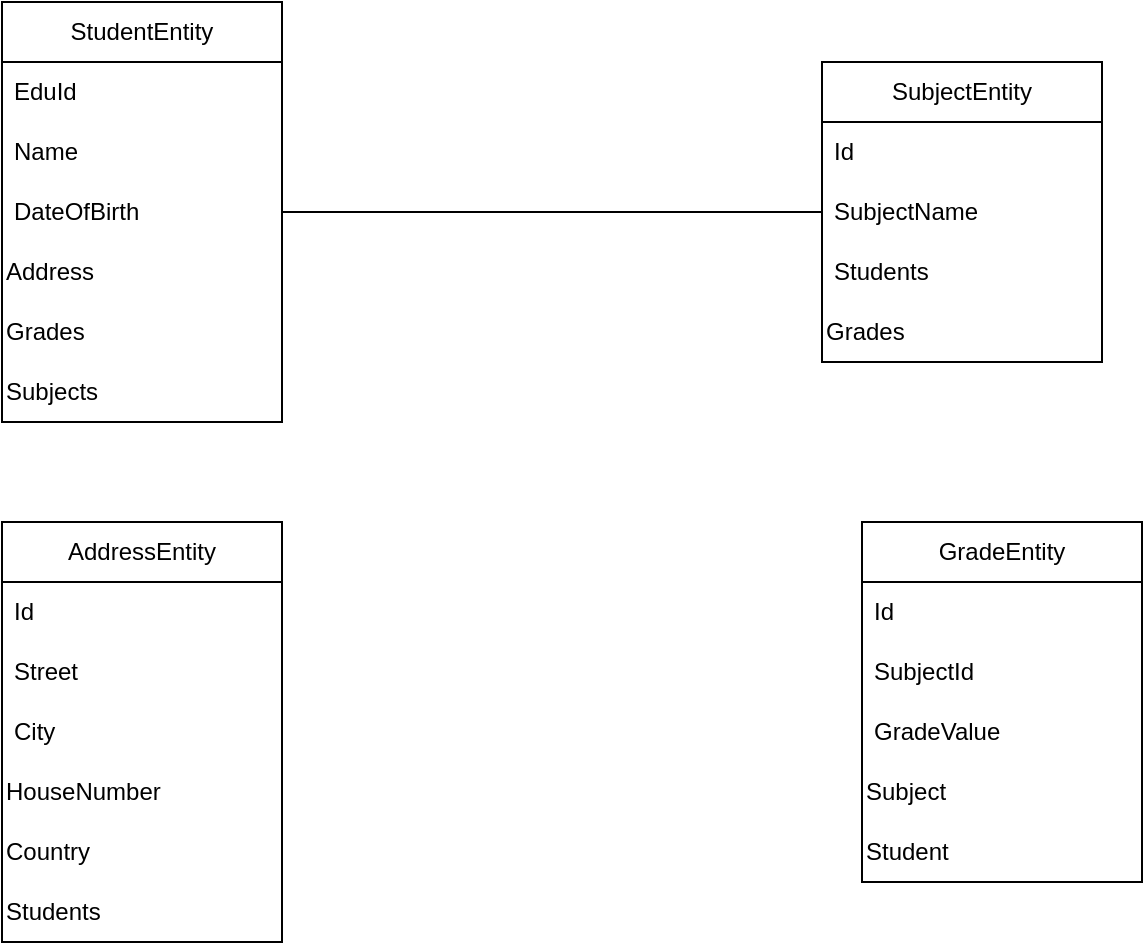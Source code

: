 <mxfile version="26.0.4">
  <diagram name="1 oldal" id="7hofR7cKz64PAnhXhXmz">
    <mxGraphModel dx="1434" dy="780" grid="1" gridSize="10" guides="1" tooltips="1" connect="1" arrows="1" fold="1" page="1" pageScale="1" pageWidth="827" pageHeight="1169" math="0" shadow="0">
      <root>
        <mxCell id="0" />
        <mxCell id="1" parent="0" />
        <mxCell id="QhJiTuoSOAiHCR8PdSNW-1" value="StudentEntity" style="swimlane;fontStyle=0;childLayout=stackLayout;horizontal=1;startSize=30;horizontalStack=0;resizeParent=1;resizeParentMax=0;resizeLast=0;collapsible=1;marginBottom=0;whiteSpace=wrap;html=1;" parent="1" vertex="1">
          <mxGeometry x="120" y="100" width="140" height="210" as="geometry" />
        </mxCell>
        <mxCell id="QhJiTuoSOAiHCR8PdSNW-2" value="EduId" style="text;strokeColor=none;fillColor=none;align=left;verticalAlign=middle;spacingLeft=4;spacingRight=4;overflow=hidden;points=[[0,0.5],[1,0.5]];portConstraint=eastwest;rotatable=0;whiteSpace=wrap;html=1;" parent="QhJiTuoSOAiHCR8PdSNW-1" vertex="1">
          <mxGeometry y="30" width="140" height="30" as="geometry" />
        </mxCell>
        <mxCell id="QhJiTuoSOAiHCR8PdSNW-3" value="Name" style="text;strokeColor=none;fillColor=none;align=left;verticalAlign=middle;spacingLeft=4;spacingRight=4;overflow=hidden;points=[[0,0.5],[1,0.5]];portConstraint=eastwest;rotatable=0;whiteSpace=wrap;html=1;" parent="QhJiTuoSOAiHCR8PdSNW-1" vertex="1">
          <mxGeometry y="60" width="140" height="30" as="geometry" />
        </mxCell>
        <mxCell id="QhJiTuoSOAiHCR8PdSNW-4" value="DateOfBirth" style="text;strokeColor=none;fillColor=none;align=left;verticalAlign=middle;spacingLeft=4;spacingRight=4;overflow=hidden;points=[[0,0.5],[1,0.5]];portConstraint=eastwest;rotatable=0;whiteSpace=wrap;html=1;" parent="QhJiTuoSOAiHCR8PdSNW-1" vertex="1">
          <mxGeometry y="90" width="140" height="30" as="geometry" />
        </mxCell>
        <mxCell id="SAx37Kzd4dIz1yl8l8S3-1" value="Address" style="text;html=1;align=left;verticalAlign=middle;whiteSpace=wrap;rounded=0;" vertex="1" parent="QhJiTuoSOAiHCR8PdSNW-1">
          <mxGeometry y="120" width="140" height="30" as="geometry" />
        </mxCell>
        <mxCell id="SAx37Kzd4dIz1yl8l8S3-2" value="Grades" style="text;html=1;align=left;verticalAlign=middle;whiteSpace=wrap;rounded=0;" vertex="1" parent="QhJiTuoSOAiHCR8PdSNW-1">
          <mxGeometry y="150" width="140" height="30" as="geometry" />
        </mxCell>
        <mxCell id="SAx37Kzd4dIz1yl8l8S3-3" value="Subjects" style="text;html=1;align=left;verticalAlign=middle;whiteSpace=wrap;rounded=0;" vertex="1" parent="QhJiTuoSOAiHCR8PdSNW-1">
          <mxGeometry y="180" width="140" height="30" as="geometry" />
        </mxCell>
        <mxCell id="SAx37Kzd4dIz1yl8l8S3-4" value="AddressEntity" style="swimlane;fontStyle=0;childLayout=stackLayout;horizontal=1;startSize=30;horizontalStack=0;resizeParent=1;resizeParentMax=0;resizeLast=0;collapsible=1;marginBottom=0;whiteSpace=wrap;html=1;" vertex="1" parent="1">
          <mxGeometry x="120" y="360" width="140" height="210" as="geometry" />
        </mxCell>
        <mxCell id="SAx37Kzd4dIz1yl8l8S3-5" value="Id" style="text;strokeColor=none;fillColor=none;align=left;verticalAlign=middle;spacingLeft=4;spacingRight=4;overflow=hidden;points=[[0,0.5],[1,0.5]];portConstraint=eastwest;rotatable=0;whiteSpace=wrap;html=1;" vertex="1" parent="SAx37Kzd4dIz1yl8l8S3-4">
          <mxGeometry y="30" width="140" height="30" as="geometry" />
        </mxCell>
        <mxCell id="SAx37Kzd4dIz1yl8l8S3-6" value="Street" style="text;strokeColor=none;fillColor=none;align=left;verticalAlign=middle;spacingLeft=4;spacingRight=4;overflow=hidden;points=[[0,0.5],[1,0.5]];portConstraint=eastwest;rotatable=0;whiteSpace=wrap;html=1;" vertex="1" parent="SAx37Kzd4dIz1yl8l8S3-4">
          <mxGeometry y="60" width="140" height="30" as="geometry" />
        </mxCell>
        <mxCell id="SAx37Kzd4dIz1yl8l8S3-7" value="City" style="text;strokeColor=none;fillColor=none;align=left;verticalAlign=middle;spacingLeft=4;spacingRight=4;overflow=hidden;points=[[0,0.5],[1,0.5]];portConstraint=eastwest;rotatable=0;whiteSpace=wrap;html=1;" vertex="1" parent="SAx37Kzd4dIz1yl8l8S3-4">
          <mxGeometry y="90" width="140" height="30" as="geometry" />
        </mxCell>
        <mxCell id="SAx37Kzd4dIz1yl8l8S3-8" value="HouseNumber" style="text;html=1;align=left;verticalAlign=middle;whiteSpace=wrap;rounded=0;" vertex="1" parent="SAx37Kzd4dIz1yl8l8S3-4">
          <mxGeometry y="120" width="140" height="30" as="geometry" />
        </mxCell>
        <mxCell id="SAx37Kzd4dIz1yl8l8S3-9" value="Country" style="text;html=1;align=left;verticalAlign=middle;whiteSpace=wrap;rounded=0;" vertex="1" parent="SAx37Kzd4dIz1yl8l8S3-4">
          <mxGeometry y="150" width="140" height="30" as="geometry" />
        </mxCell>
        <mxCell id="SAx37Kzd4dIz1yl8l8S3-10" value="Students" style="text;html=1;align=left;verticalAlign=middle;whiteSpace=wrap;rounded=0;" vertex="1" parent="SAx37Kzd4dIz1yl8l8S3-4">
          <mxGeometry y="180" width="140" height="30" as="geometry" />
        </mxCell>
        <mxCell id="SAx37Kzd4dIz1yl8l8S3-11" value="GradeEntity" style="swimlane;fontStyle=0;childLayout=stackLayout;horizontal=1;startSize=30;horizontalStack=0;resizeParent=1;resizeParentMax=0;resizeLast=0;collapsible=1;marginBottom=0;whiteSpace=wrap;html=1;" vertex="1" parent="1">
          <mxGeometry x="550" y="360" width="140" height="180" as="geometry" />
        </mxCell>
        <mxCell id="SAx37Kzd4dIz1yl8l8S3-12" value="Id" style="text;strokeColor=none;fillColor=none;align=left;verticalAlign=middle;spacingLeft=4;spacingRight=4;overflow=hidden;points=[[0,0.5],[1,0.5]];portConstraint=eastwest;rotatable=0;whiteSpace=wrap;html=1;" vertex="1" parent="SAx37Kzd4dIz1yl8l8S3-11">
          <mxGeometry y="30" width="140" height="30" as="geometry" />
        </mxCell>
        <mxCell id="SAx37Kzd4dIz1yl8l8S3-13" value="SubjectId" style="text;strokeColor=none;fillColor=none;align=left;verticalAlign=middle;spacingLeft=4;spacingRight=4;overflow=hidden;points=[[0,0.5],[1,0.5]];portConstraint=eastwest;rotatable=0;whiteSpace=wrap;html=1;" vertex="1" parent="SAx37Kzd4dIz1yl8l8S3-11">
          <mxGeometry y="60" width="140" height="30" as="geometry" />
        </mxCell>
        <mxCell id="SAx37Kzd4dIz1yl8l8S3-14" value="GradeValue" style="text;strokeColor=none;fillColor=none;align=left;verticalAlign=middle;spacingLeft=4;spacingRight=4;overflow=hidden;points=[[0,0.5],[1,0.5]];portConstraint=eastwest;rotatable=0;whiteSpace=wrap;html=1;" vertex="1" parent="SAx37Kzd4dIz1yl8l8S3-11">
          <mxGeometry y="90" width="140" height="30" as="geometry" />
        </mxCell>
        <mxCell id="SAx37Kzd4dIz1yl8l8S3-15" value="Subject" style="text;html=1;align=left;verticalAlign=middle;whiteSpace=wrap;rounded=0;" vertex="1" parent="SAx37Kzd4dIz1yl8l8S3-11">
          <mxGeometry y="120" width="140" height="30" as="geometry" />
        </mxCell>
        <mxCell id="SAx37Kzd4dIz1yl8l8S3-16" value="Student" style="text;html=1;align=left;verticalAlign=middle;whiteSpace=wrap;rounded=0;" vertex="1" parent="SAx37Kzd4dIz1yl8l8S3-11">
          <mxGeometry y="150" width="140" height="30" as="geometry" />
        </mxCell>
        <mxCell id="SAx37Kzd4dIz1yl8l8S3-17" value="SubjectEntity" style="swimlane;fontStyle=0;childLayout=stackLayout;horizontal=1;startSize=30;horizontalStack=0;resizeParent=1;resizeParentMax=0;resizeLast=0;collapsible=1;marginBottom=0;whiteSpace=wrap;html=1;" vertex="1" parent="1">
          <mxGeometry x="530" y="130" width="140" height="150" as="geometry" />
        </mxCell>
        <mxCell id="SAx37Kzd4dIz1yl8l8S3-18" value="Id" style="text;strokeColor=none;fillColor=none;align=left;verticalAlign=middle;spacingLeft=4;spacingRight=4;overflow=hidden;points=[[0,0.5],[1,0.5]];portConstraint=eastwest;rotatable=0;whiteSpace=wrap;html=1;" vertex="1" parent="SAx37Kzd4dIz1yl8l8S3-17">
          <mxGeometry y="30" width="140" height="30" as="geometry" />
        </mxCell>
        <mxCell id="SAx37Kzd4dIz1yl8l8S3-19" value="SubjectName" style="text;strokeColor=none;fillColor=none;align=left;verticalAlign=middle;spacingLeft=4;spacingRight=4;overflow=hidden;points=[[0,0.5],[1,0.5]];portConstraint=eastwest;rotatable=0;whiteSpace=wrap;html=1;" vertex="1" parent="SAx37Kzd4dIz1yl8l8S3-17">
          <mxGeometry y="60" width="140" height="30" as="geometry" />
        </mxCell>
        <mxCell id="SAx37Kzd4dIz1yl8l8S3-20" value="Students" style="text;strokeColor=none;fillColor=none;align=left;verticalAlign=middle;spacingLeft=4;spacingRight=4;overflow=hidden;points=[[0,0.5],[1,0.5]];portConstraint=eastwest;rotatable=0;whiteSpace=wrap;html=1;" vertex="1" parent="SAx37Kzd4dIz1yl8l8S3-17">
          <mxGeometry y="90" width="140" height="30" as="geometry" />
        </mxCell>
        <mxCell id="SAx37Kzd4dIz1yl8l8S3-21" value="Grades" style="text;html=1;align=left;verticalAlign=middle;whiteSpace=wrap;rounded=0;" vertex="1" parent="SAx37Kzd4dIz1yl8l8S3-17">
          <mxGeometry y="120" width="140" height="30" as="geometry" />
        </mxCell>
        <mxCell id="SAx37Kzd4dIz1yl8l8S3-22" style="edgeStyle=orthogonalEdgeStyle;rounded=0;orthogonalLoop=1;jettySize=auto;html=1;entryX=0;entryY=0.5;entryDx=0;entryDy=0;endArrow=none;endFill=0;" edge="1" parent="1" source="QhJiTuoSOAiHCR8PdSNW-4" target="SAx37Kzd4dIz1yl8l8S3-19">
          <mxGeometry relative="1" as="geometry" />
        </mxCell>
      </root>
    </mxGraphModel>
  </diagram>
</mxfile>
